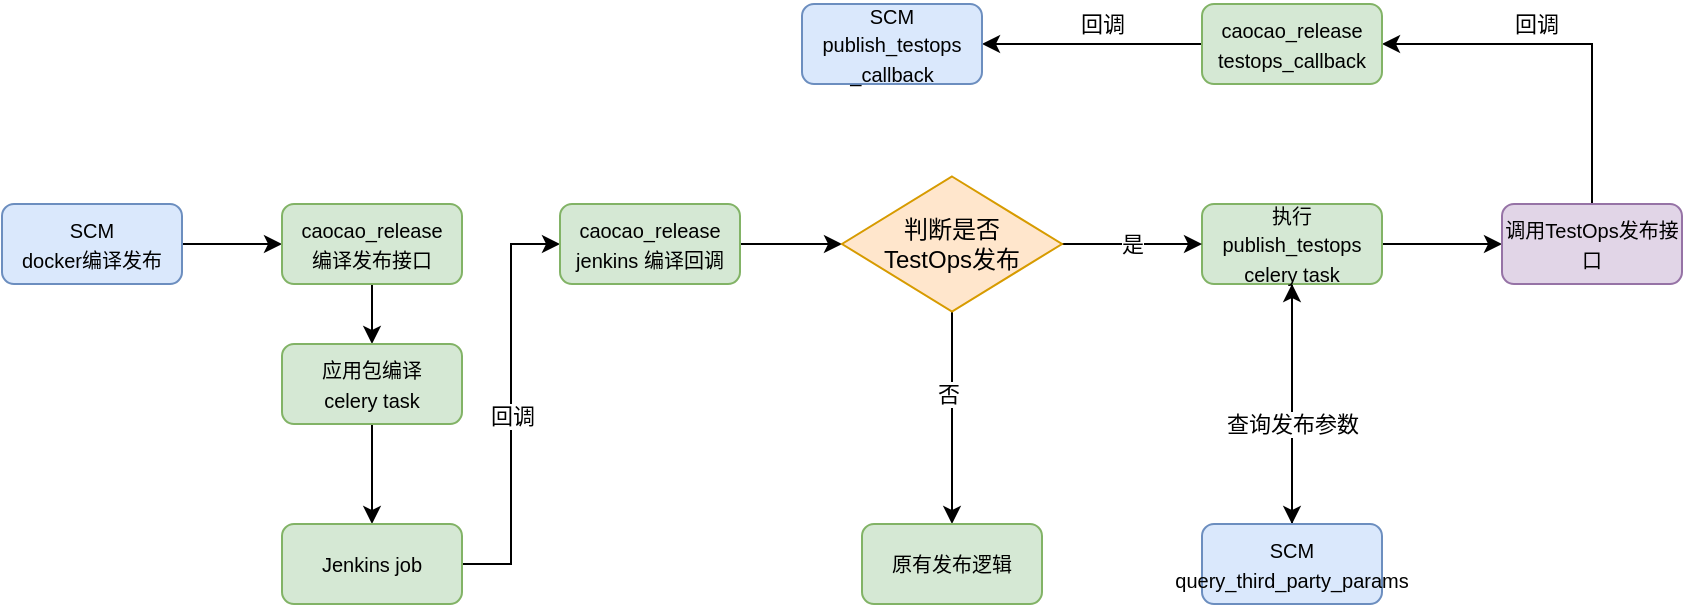 <mxfile version="14.6.0" type="github">
  <diagram id="-LPgbs2Pfr4KTK-yrl9k" name="Page-1">
    <mxGraphModel dx="1550" dy="812" grid="1" gridSize="10" guides="1" tooltips="1" connect="1" arrows="1" fold="1" page="1" pageScale="1" pageWidth="827" pageHeight="1169" math="0" shadow="0">
      <root>
        <mxCell id="0" />
        <mxCell id="1" parent="0" />
        <mxCell id="bMpUHvNgEv0Hm8hHe3ty-3" style="edgeStyle=orthogonalEdgeStyle;rounded=0;orthogonalLoop=1;jettySize=auto;html=1;exitX=1;exitY=0.5;exitDx=0;exitDy=0;entryX=0;entryY=0.5;entryDx=0;entryDy=0;" parent="1" source="bMpUHvNgEv0Hm8hHe3ty-1" edge="1">
          <mxGeometry relative="1" as="geometry">
            <mxPoint x="340" y="240" as="targetPoint" />
          </mxGeometry>
        </mxCell>
        <mxCell id="bMpUHvNgEv0Hm8hHe3ty-1" value="&lt;font style=&quot;font-size: 10px&quot;&gt;SCM&lt;br&gt;docker编译发布&lt;/font&gt;" style="rounded=1;whiteSpace=wrap;html=1;fillColor=#dae8fc;strokeColor=#6c8ebf;" parent="1" vertex="1">
          <mxGeometry x="200" y="220" width="90" height="40" as="geometry" />
        </mxCell>
        <mxCell id="bMpUHvNgEv0Hm8hHe3ty-9" style="edgeStyle=orthogonalEdgeStyle;rounded=0;orthogonalLoop=1;jettySize=auto;html=1;entryX=0.5;entryY=0;entryDx=0;entryDy=0;" parent="1" target="bMpUHvNgEv0Hm8hHe3ty-12" edge="1">
          <mxGeometry relative="1" as="geometry">
            <mxPoint x="389.5" y="300" as="targetPoint" />
            <mxPoint x="385" y="260" as="sourcePoint" />
          </mxGeometry>
        </mxCell>
        <mxCell id="KtwsOvVWbsPPOw_05dxw-3" style="edgeStyle=orthogonalEdgeStyle;rounded=0;orthogonalLoop=1;jettySize=auto;html=1;exitX=0.5;exitY=0;exitDx=0;exitDy=0;entryX=1;entryY=0.5;entryDx=0;entryDy=0;" parent="1" source="aD9nFjBEgFaAV0m_laIS-1" target="KtwsOvVWbsPPOw_05dxw-2" edge="1">
          <mxGeometry relative="1" as="geometry" />
        </mxCell>
        <mxCell id="KtwsOvVWbsPPOw_05dxw-4" value="回调" style="edgeLabel;html=1;align=center;verticalAlign=middle;resizable=0;points=[];" parent="KtwsOvVWbsPPOw_05dxw-3" vertex="1" connectable="0">
          <mxGeometry x="0.33" relative="1" as="geometry">
            <mxPoint x="15" y="-10" as="offset" />
          </mxGeometry>
        </mxCell>
        <mxCell id="aD9nFjBEgFaAV0m_laIS-2" style="edgeStyle=orthogonalEdgeStyle;rounded=0;orthogonalLoop=1;jettySize=auto;html=1;exitX=1;exitY=0.5;exitDx=0;exitDy=0;entryX=0;entryY=0.5;entryDx=0;entryDy=0;" edge="1" parent="1" source="bMpUHvNgEv0Hm8hHe3ty-6" target="aD9nFjBEgFaAV0m_laIS-1">
          <mxGeometry relative="1" as="geometry" />
        </mxCell>
        <mxCell id="aD9nFjBEgFaAV0m_laIS-3" style="edgeStyle=orthogonalEdgeStyle;rounded=0;orthogonalLoop=1;jettySize=auto;html=1;exitX=0.5;exitY=1;exitDx=0;exitDy=0;entryX=0.5;entryY=0;entryDx=0;entryDy=0;" edge="1" parent="1" source="bMpUHvNgEv0Hm8hHe3ty-6" target="aD9nFjBEgFaAV0m_laIS-4">
          <mxGeometry relative="1" as="geometry">
            <mxPoint x="845" y="370" as="targetPoint" />
          </mxGeometry>
        </mxCell>
        <mxCell id="bMpUHvNgEv0Hm8hHe3ty-6" value="&lt;span style=&quot;font-size: 10px&quot;&gt;执行&lt;br&gt;publish_testops&lt;br&gt;celery task&lt;br&gt;&lt;/span&gt;" style="rounded=1;whiteSpace=wrap;html=1;fillColor=#d5e8d4;strokeColor=#82b366;" parent="1" vertex="1">
          <mxGeometry x="800" y="220" width="90" height="40" as="geometry" />
        </mxCell>
        <mxCell id="bMpUHvNgEv0Hm8hHe3ty-24" style="edgeStyle=orthogonalEdgeStyle;rounded=0;orthogonalLoop=1;jettySize=auto;html=1;exitX=0.5;exitY=1;exitDx=0;exitDy=0;entryX=0.5;entryY=0;entryDx=0;entryDy=0;" parent="1" source="bMpUHvNgEv0Hm8hHe3ty-12" target="bMpUHvNgEv0Hm8hHe3ty-25" edge="1">
          <mxGeometry relative="1" as="geometry">
            <mxPoint x="389.862" y="460" as="targetPoint" />
          </mxGeometry>
        </mxCell>
        <mxCell id="bMpUHvNgEv0Hm8hHe3ty-12" value="&lt;span style=&quot;font-size: 10px&quot;&gt;应用包编译&lt;br&gt;celery task&lt;/span&gt;" style="rounded=1;whiteSpace=wrap;html=1;fillColor=#d5e8d4;strokeColor=#82b366;" parent="1" vertex="1">
          <mxGeometry x="340" y="290" width="90" height="40" as="geometry" />
        </mxCell>
        <mxCell id="DeNcY2WeLsBX7iS7J6Gy-4" style="edgeStyle=orthogonalEdgeStyle;rounded=0;orthogonalLoop=1;jettySize=auto;html=1;exitX=1;exitY=0.5;exitDx=0;exitDy=0;entryX=0;entryY=0.5;entryDx=0;entryDy=0;" parent="1" source="bMpUHvNgEv0Hm8hHe3ty-25" target="DeNcY2WeLsBX7iS7J6Gy-3" edge="1">
          <mxGeometry relative="1" as="geometry" />
        </mxCell>
        <mxCell id="DeNcY2WeLsBX7iS7J6Gy-5" value="回调" style="edgeLabel;html=1;align=center;verticalAlign=middle;resizable=0;points=[];" parent="DeNcY2WeLsBX7iS7J6Gy-4" vertex="1" connectable="0">
          <mxGeometry x="-0.057" relative="1" as="geometry">
            <mxPoint as="offset" />
          </mxGeometry>
        </mxCell>
        <mxCell id="bMpUHvNgEv0Hm8hHe3ty-25" value="&lt;span style=&quot;font-size: 10px&quot;&gt;Jenkins job&lt;br&gt;&lt;/span&gt;" style="rounded=1;whiteSpace=wrap;html=1;fillColor=#d5e8d4;strokeColor=#82b366;" parent="1" vertex="1">
          <mxGeometry x="340" y="380" width="90" height="40" as="geometry" />
        </mxCell>
        <mxCell id="DeNcY2WeLsBX7iS7J6Gy-15" style="edgeStyle=orthogonalEdgeStyle;rounded=0;orthogonalLoop=1;jettySize=auto;html=1;exitX=0;exitY=0.5;exitDx=0;exitDy=0;" parent="1" source="KtwsOvVWbsPPOw_05dxw-2" target="KtwsOvVWbsPPOw_05dxw-5" edge="1">
          <mxGeometry relative="1" as="geometry" />
        </mxCell>
        <mxCell id="aD9nFjBEgFaAV0m_laIS-8" value="回调" style="edgeLabel;html=1;align=center;verticalAlign=middle;resizable=0;points=[];" vertex="1" connectable="0" parent="DeNcY2WeLsBX7iS7J6Gy-15">
          <mxGeometry x="-0.218" y="2" relative="1" as="geometry">
            <mxPoint x="-7" y="-12" as="offset" />
          </mxGeometry>
        </mxCell>
        <mxCell id="KtwsOvVWbsPPOw_05dxw-2" value="&lt;font style=&quot;font-size: 10px&quot;&gt;caocao_release&lt;br&gt;testops_callback&lt;br&gt;&lt;/font&gt;" style="rounded=1;whiteSpace=wrap;html=1;fillColor=#d5e8d4;strokeColor=#82b366;" parent="1" vertex="1">
          <mxGeometry x="800" y="120" width="90" height="40" as="geometry" />
        </mxCell>
        <mxCell id="KtwsOvVWbsPPOw_05dxw-5" value="&lt;span style=&quot;font-size: 10px&quot;&gt;SCM&lt;br&gt;publish_testops&lt;br&gt;_callback&lt;/span&gt;" style="rounded=1;whiteSpace=wrap;html=1;fillColor=#dae8fc;strokeColor=#6c8ebf;" parent="1" vertex="1">
          <mxGeometry x="600" y="120" width="90" height="40" as="geometry" />
        </mxCell>
        <mxCell id="DeNcY2WeLsBX7iS7J6Gy-1" value="&lt;font style=&quot;font-size: 10px&quot;&gt;caocao_release&lt;br&gt;编译发布接口&lt;br&gt;&lt;/font&gt;" style="rounded=1;whiteSpace=wrap;html=1;fillColor=#d5e8d4;strokeColor=#82b366;" parent="1" vertex="1">
          <mxGeometry x="340" y="220" width="90" height="40" as="geometry" />
        </mxCell>
        <mxCell id="DeNcY2WeLsBX7iS7J6Gy-13" style="edgeStyle=orthogonalEdgeStyle;rounded=0;orthogonalLoop=1;jettySize=auto;html=1;exitX=1;exitY=0.5;exitDx=0;exitDy=0;entryX=0;entryY=0.5;entryDx=0;entryDy=0;" parent="1" source="DeNcY2WeLsBX7iS7J6Gy-3" target="DeNcY2WeLsBX7iS7J6Gy-12" edge="1">
          <mxGeometry relative="1" as="geometry" />
        </mxCell>
        <mxCell id="DeNcY2WeLsBX7iS7J6Gy-3" value="&lt;font style=&quot;font-size: 10px&quot;&gt;caocao_release&lt;br&gt;jenkins 编译回调&lt;br&gt;&lt;/font&gt;" style="rounded=1;whiteSpace=wrap;html=1;fillColor=#d5e8d4;strokeColor=#82b366;" parent="1" vertex="1">
          <mxGeometry x="479" y="220" width="90" height="40" as="geometry" />
        </mxCell>
        <mxCell id="DeNcY2WeLsBX7iS7J6Gy-14" value="是" style="edgeStyle=orthogonalEdgeStyle;rounded=0;orthogonalLoop=1;jettySize=auto;html=1;entryX=0;entryY=0.5;entryDx=0;entryDy=0;" parent="1" source="DeNcY2WeLsBX7iS7J6Gy-12" target="bMpUHvNgEv0Hm8hHe3ty-6" edge="1">
          <mxGeometry relative="1" as="geometry">
            <Array as="points">
              <mxPoint x="750" y="240" />
              <mxPoint x="750" y="240" />
            </Array>
          </mxGeometry>
        </mxCell>
        <mxCell id="DeNcY2WeLsBX7iS7J6Gy-18" style="edgeStyle=orthogonalEdgeStyle;rounded=0;orthogonalLoop=1;jettySize=auto;html=1;exitX=0.5;exitY=1;exitDx=0;exitDy=0;entryX=0.5;entryY=0;entryDx=0;entryDy=0;" parent="1" source="DeNcY2WeLsBX7iS7J6Gy-12" target="DeNcY2WeLsBX7iS7J6Gy-17" edge="1">
          <mxGeometry relative="1" as="geometry" />
        </mxCell>
        <mxCell id="DeNcY2WeLsBX7iS7J6Gy-19" value="否" style="edgeLabel;html=1;align=center;verticalAlign=middle;resizable=0;points=[];" parent="DeNcY2WeLsBX7iS7J6Gy-18" vertex="1" connectable="0">
          <mxGeometry x="-0.239" y="-2" relative="1" as="geometry">
            <mxPoint as="offset" />
          </mxGeometry>
        </mxCell>
        <mxCell id="DeNcY2WeLsBX7iS7J6Gy-12" value="判断是否&lt;br&gt;TestOps发布" style="rhombus;whiteSpace=wrap;html=1;fillColor=#ffe6cc;strokeColor=#d79b00;" parent="1" vertex="1">
          <mxGeometry x="620" y="206.25" width="110" height="67.5" as="geometry" />
        </mxCell>
        <mxCell id="DeNcY2WeLsBX7iS7J6Gy-17" value="&lt;font style=&quot;font-size: 10px&quot;&gt;原有发布逻辑&lt;br&gt;&lt;/font&gt;" style="rounded=1;whiteSpace=wrap;html=1;fillColor=#d5e8d4;strokeColor=#82b366;" parent="1" vertex="1">
          <mxGeometry x="630" y="380" width="90" height="40" as="geometry" />
        </mxCell>
        <mxCell id="aD9nFjBEgFaAV0m_laIS-1" value="&lt;span style=&quot;font-size: 10px&quot;&gt;调用TestOps发布接口&lt;/span&gt;" style="rounded=1;whiteSpace=wrap;html=1;fillColor=#e1d5e7;strokeColor=#9673a6;" vertex="1" parent="1">
          <mxGeometry x="950" y="220" width="90" height="40" as="geometry" />
        </mxCell>
        <mxCell id="aD9nFjBEgFaAV0m_laIS-5" style="edgeStyle=orthogonalEdgeStyle;rounded=0;orthogonalLoop=1;jettySize=auto;html=1;exitX=0.5;exitY=0;exitDx=0;exitDy=0;" edge="1" parent="1" source="aD9nFjBEgFaAV0m_laIS-4" target="bMpUHvNgEv0Hm8hHe3ty-6">
          <mxGeometry relative="1" as="geometry" />
        </mxCell>
        <mxCell id="aD9nFjBEgFaAV0m_laIS-6" value="查询发布参数" style="edgeLabel;html=1;align=center;verticalAlign=middle;resizable=0;points=[];" vertex="1" connectable="0" parent="aD9nFjBEgFaAV0m_laIS-5">
          <mxGeometry x="0.257" relative="1" as="geometry">
            <mxPoint y="25" as="offset" />
          </mxGeometry>
        </mxCell>
        <mxCell id="aD9nFjBEgFaAV0m_laIS-4" value="&lt;span style=&quot;font-size: 10px&quot;&gt;SCM&lt;br&gt;query_third_party_params&lt;br&gt;&lt;/span&gt;" style="rounded=1;whiteSpace=wrap;html=1;fillColor=#dae8fc;strokeColor=#6c8ebf;" vertex="1" parent="1">
          <mxGeometry x="800" y="380" width="90" height="40" as="geometry" />
        </mxCell>
      </root>
    </mxGraphModel>
  </diagram>
</mxfile>
